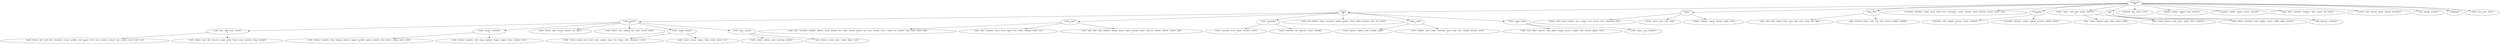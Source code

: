 strict digraph  {
	"['unknown']
40" -> "['node']
20";
	"['unknown']
40" -> "['cluster']
3";
	"['unknown']
40" -> "['oper', 'hint']
2";
	"['unknown']
40" -> "['cassandra', 'exception', 'chang', 'throw', 'batch', 'error', 'increment', 'counter', 'process', 'mutat', 'perform', 'concurr', '\
insert', 'java']
1";
	"['unknown']
40" -> "['cassandra']
2";
	"['unknown']
40" -> "['reduc', 'repair', 'send', 'data', 'match', 'improve']
2";
	"['unknown']
40" -> "['add']
2";
	"['unknown']
40" -> "['datacent', 'fail', 'round', 'avoid']
1";
	"['unknown']
40" -> "['gossip', 'topolog', 'support', 'locat', 'abstract']
1";
	"['unknown']
40" -> "['exception', 'multipl', 'consist', 'current', 'quorum']
1";
	"['unknown']
40" -> "['rang', 'detect', 'partition', 'tombston', 'delet', 'experi', 'cql', 'handl']
1";
	"['unknown']
40" -> "['version', 'read', 'messag', 'replay', 'commit', 'descriptor']
1";
	"['unknown']
40" -> "['fail', 'upgrad', 'progress']
1";
	"['unknown']
40" -> "['implement']
1";
	"['unknown']
40" -> "['replica', 'key', 'give', 'involv']
1";
	"['node']
20" -> "['node', 'cluster']
10";
	"['node']
20" -> "['node', 'oper']
3";
	"['node']
20" -> "['node', 'cassandra']
2";
	"['node']
20" -> "['node', 'lead', 'topolog', 'chang', 'increment', 'replica', 'counter', 'break', 'follow', 'partition', 'give', 'rf=', 'mean']
1";
	"['node']
20" -> "['node', 'work']
2";
	"['node']
20" -> "['node', 'repair', 'rang']
2";
	"['cluster']
3" -> "['cluster', 'data', 'gossip', 'topolog', 'time', 'system', 'save', 'restart', 'wait', 'understand', 'info']
1";
	"['cluster']
3" -> "['cluster', 'throw', 'state', 'ring', 'load']
1";
	"['cluster']
3" -> "['cluster', 'problem', 'upgrad', 'hadoop', 'assign', 'task']
1";
	"['oper', 'hint']
2" -> "['oper', 'data', 'lead', 'subject', 'batch', 'time', 'hint', 'store', 'estim', 'day', 'figur']
1";
	"['oper', 'hint']
2" -> "['oper', 'datacent', 'chang', 'send', 'test', 'hint', 'environ', 'window', 'handoff']
1";
	"['cassandra']
2" -> "['cassandra', 'add', 'compact', 'messag', 'stream', 'compress']
1";
	"['cassandra']
2" -> "['cassandra', 'datacent', 'subject', 'multipl', 'network', 'authent', 'author']
1";
	"['reduc', 'repair', 'send', 'data', 'match', 'improve']
2" -> "['data', 'repair', 'improve', 'send', 'reduc', 'match', 'traffic']
1";
	"['reduc', 'repair', 'send', 'data', 'match', 'improve']
2" -> "['data', 'repair', 'improve', 'send', 'reduc', 'match', 'allow', 'endpoint']
1";
	"['add']
2" -> "['add', 'subject', 'increment', 'read', 'coordin', 'consist', 'traffic', 'degre', 'amount']
1";
	"['add']
2" -> "['add', 'datacent', 'exception']
1";
	"['node', 'cluster']
10" -> "['node', 'oper', 'add', 'occur', 'cluster']
2";
	"['node', 'cluster']
10" -> "['node', 'cluster', 'cassandra']
2";
	"['node', 'cluster']
10" -> "['node', 'cluster', 'oper', 'version', 'timeout', 'rpc', 'ignor']
1";
	"['node', 'cluster']
10" -> "['node', 'cluster', 'data', 'support', 'key', 'grow', 'second', 'index']
1";
	"['node', 'cluster']
10" -> "['node', 'cluster', 'gossip']
2";
	"['node', 'cluster']
10" -> "['node', 'start', 'cluster']
2";
	"['node', 'oper']
3" -> "['node', 'oper', 'cassandra', 'problem', 'address', 'setup', 'hadoop', 'test', 'reduc', 'stream', 'environ', 'tcp', 'sourc', 'format', '\
server', 'output', 'set', 'connect', 'map', 'finish', 'stack', 'bulk']
1";
	"['node', 'oper']
3" -> "['node', 'oper', 'exception', 'throw', 'setup', 'batch', 'time', 'follow', 'keyspac', 'mutat', 'out']
1";
	"['node', 'oper']
3" -> "['node', 'oper', 'lead', 'rang', 'problem', 'hadoop', 'return', 'report', 'consequ', 'gener', 'ring', 'fix', 'number', 'describ', '\
custom', 'split']
1";
	"['node', 'cassandra']
2" -> "['node', 'cassandra', 'error', 'report', 'introduc', 'assert']
1";
	"['node', 'cassandra']
2" -> "['node', 'cassandra', 'add', 'datacent', 'return', 'consequ']
1";
	"['node', 'work']
2" -> "['node', 'improve', 'replica', 'work', 'strategi', 'peopl']
1";
	"['node', 'work']
2" -> "['node', 'compact', 'state', 'condit', 'bootstrap', 'store', 'work', 'race', 'complet', 'prevent', 'servic']
1";
	"['node', 'repair', 'rang']
2" -> "['node', 'lead', 'repair', 'improve', 'rang', 'gener', 'region', 'process', 'complet', 'disk', 'session', 'appear', 'base']
1";
	"['node', 'repair', 'rang']
2" -> "['node', 'repair', 'rang', 'keyspac']
1";
	"['node', 'oper', 'add', 'occur', 'cluster']
2" -> "['node', 'cluster', 'oper', 'add', 'lead', 'exception', 'version', 'problem', 'fail', 'upgrad', 'start', 'error', 'counter', 'timeout', '\
rpc', 'coordin', 'occur', 'trunk', 'one']
1";
	"['node', 'oper', 'add', 'occur', 'cluster']
2" -> "['node', 'cluster', 'oper', 'add', 'datacent', 'repair', 'setup', 'break', 'occur', 'reproduc', 'hang', 'attempt']
1";
	"['node', 'cluster', 'cassandra']
2" -> "['node', 'cluster', 'cassandra', 'data', 'topolog', 'address', 'support', 'multipl', 'region', 'network', 'allow', 'kernel', 'config', '\
snitch', 'order']
1";
	"['node', 'cluster', 'cassandra']
2" -> "['node', 'cluster', 'cassandra', 'add', 'chang', 'perform', 'trigger', 'migrat', 'releas', 'schema', 'move']
1";
	"['node', 'cluster', 'gossip']
2" -> "['node', 'cluster', 'gossip', 'test', 'round', 'entri', 'random', 'remov', 'list', 'replac', 'refer', 'decommiss', 'clean']
1";
	"['node', 'cluster', 'gossip']
2" -> "['node', 'cluster', 'gossip', 'subject', 'ticket', 'enabl', 'associ', 'issu']
1";
	"['node', 'start', 'cluster']
2" -> "['node', 'cluster', 'address', 'start', 'bootstrap', 'default']
1";
	"['node', 'start', 'cluster']
2" -> "['node', 'cluster', 'version', 'start', 'condit', 'detect', 'race']
1";
}
